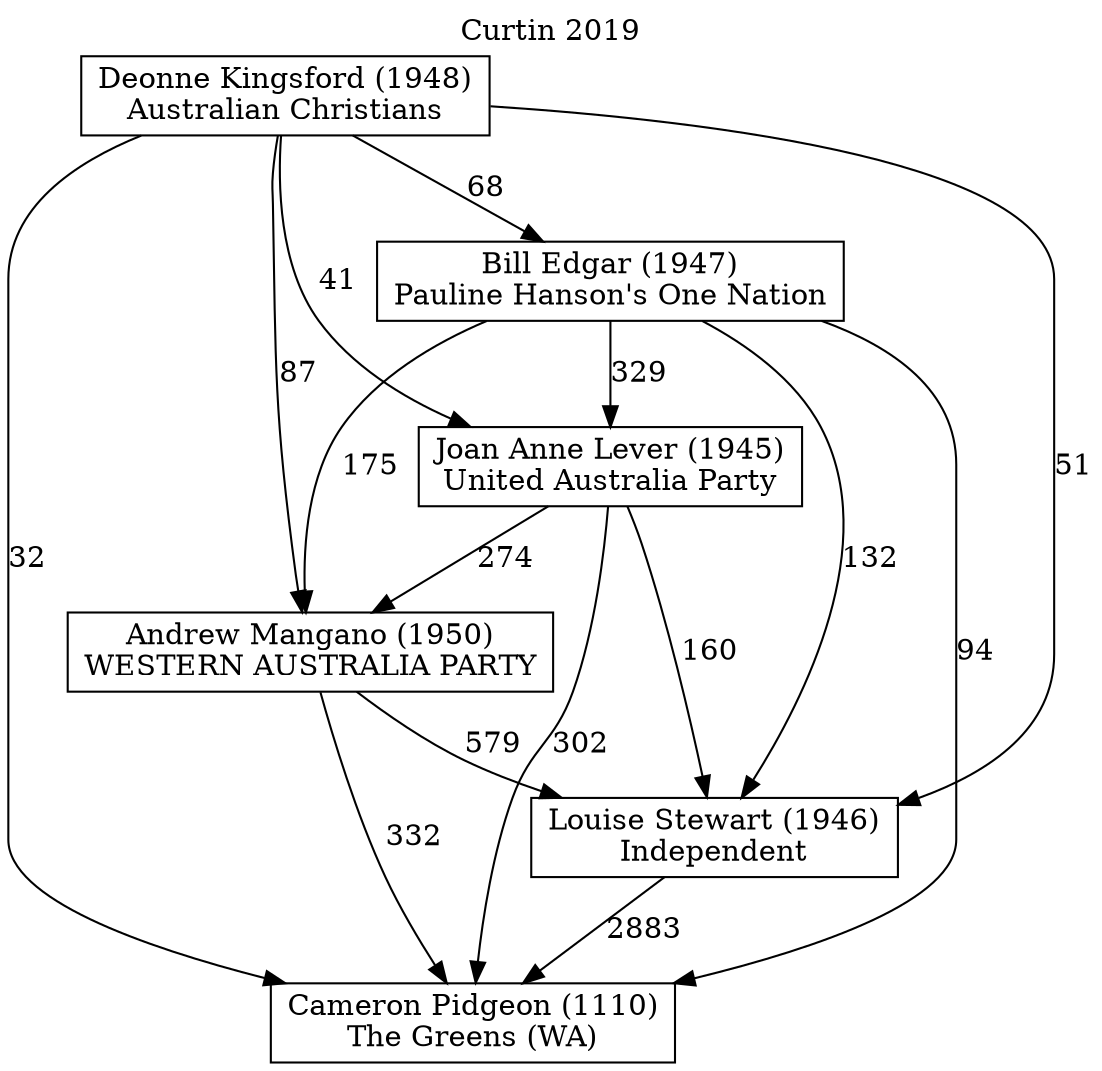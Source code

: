// House preference flow
digraph "Cameron Pidgeon (1110)_Curtin_2019" {
	graph [label="Curtin 2019" labelloc=t mclimit=10]
	node [shape=box]
	"Cameron Pidgeon (1110)" [label="Cameron Pidgeon (1110)
The Greens (WA)"]
	"Louise Stewart (1946)" [label="Louise Stewart (1946)
Independent"]
	"Andrew Mangano (1950)" [label="Andrew Mangano (1950)
WESTERN AUSTRALIA PARTY"]
	"Joan Anne Lever (1945)" [label="Joan Anne Lever (1945)
United Australia Party"]
	"Bill Edgar (1947)" [label="Bill Edgar (1947)
Pauline Hanson's One Nation"]
	"Deonne Kingsford (1948)" [label="Deonne Kingsford (1948)
Australian Christians"]
	"Cameron Pidgeon (1110)" [label="Cameron Pidgeon (1110)
The Greens (WA)"]
	"Andrew Mangano (1950)" [label="Andrew Mangano (1950)
WESTERN AUSTRALIA PARTY"]
	"Joan Anne Lever (1945)" [label="Joan Anne Lever (1945)
United Australia Party"]
	"Bill Edgar (1947)" [label="Bill Edgar (1947)
Pauline Hanson's One Nation"]
	"Deonne Kingsford (1948)" [label="Deonne Kingsford (1948)
Australian Christians"]
	"Cameron Pidgeon (1110)" [label="Cameron Pidgeon (1110)
The Greens (WA)"]
	"Joan Anne Lever (1945)" [label="Joan Anne Lever (1945)
United Australia Party"]
	"Bill Edgar (1947)" [label="Bill Edgar (1947)
Pauline Hanson's One Nation"]
	"Deonne Kingsford (1948)" [label="Deonne Kingsford (1948)
Australian Christians"]
	"Cameron Pidgeon (1110)" [label="Cameron Pidgeon (1110)
The Greens (WA)"]
	"Bill Edgar (1947)" [label="Bill Edgar (1947)
Pauline Hanson's One Nation"]
	"Deonne Kingsford (1948)" [label="Deonne Kingsford (1948)
Australian Christians"]
	"Cameron Pidgeon (1110)" [label="Cameron Pidgeon (1110)
The Greens (WA)"]
	"Deonne Kingsford (1948)" [label="Deonne Kingsford (1948)
Australian Christians"]
	"Deonne Kingsford (1948)" [label="Deonne Kingsford (1948)
Australian Christians"]
	"Bill Edgar (1947)" [label="Bill Edgar (1947)
Pauline Hanson's One Nation"]
	"Deonne Kingsford (1948)" [label="Deonne Kingsford (1948)
Australian Christians"]
	"Deonne Kingsford (1948)" [label="Deonne Kingsford (1948)
Australian Christians"]
	"Joan Anne Lever (1945)" [label="Joan Anne Lever (1945)
United Australia Party"]
	"Bill Edgar (1947)" [label="Bill Edgar (1947)
Pauline Hanson's One Nation"]
	"Deonne Kingsford (1948)" [label="Deonne Kingsford (1948)
Australian Christians"]
	"Joan Anne Lever (1945)" [label="Joan Anne Lever (1945)
United Australia Party"]
	"Deonne Kingsford (1948)" [label="Deonne Kingsford (1948)
Australian Christians"]
	"Deonne Kingsford (1948)" [label="Deonne Kingsford (1948)
Australian Christians"]
	"Bill Edgar (1947)" [label="Bill Edgar (1947)
Pauline Hanson's One Nation"]
	"Deonne Kingsford (1948)" [label="Deonne Kingsford (1948)
Australian Christians"]
	"Deonne Kingsford (1948)" [label="Deonne Kingsford (1948)
Australian Christians"]
	"Andrew Mangano (1950)" [label="Andrew Mangano (1950)
WESTERN AUSTRALIA PARTY"]
	"Joan Anne Lever (1945)" [label="Joan Anne Lever (1945)
United Australia Party"]
	"Bill Edgar (1947)" [label="Bill Edgar (1947)
Pauline Hanson's One Nation"]
	"Deonne Kingsford (1948)" [label="Deonne Kingsford (1948)
Australian Christians"]
	"Andrew Mangano (1950)" [label="Andrew Mangano (1950)
WESTERN AUSTRALIA PARTY"]
	"Bill Edgar (1947)" [label="Bill Edgar (1947)
Pauline Hanson's One Nation"]
	"Deonne Kingsford (1948)" [label="Deonne Kingsford (1948)
Australian Christians"]
	"Andrew Mangano (1950)" [label="Andrew Mangano (1950)
WESTERN AUSTRALIA PARTY"]
	"Deonne Kingsford (1948)" [label="Deonne Kingsford (1948)
Australian Christians"]
	"Deonne Kingsford (1948)" [label="Deonne Kingsford (1948)
Australian Christians"]
	"Bill Edgar (1947)" [label="Bill Edgar (1947)
Pauline Hanson's One Nation"]
	"Deonne Kingsford (1948)" [label="Deonne Kingsford (1948)
Australian Christians"]
	"Deonne Kingsford (1948)" [label="Deonne Kingsford (1948)
Australian Christians"]
	"Joan Anne Lever (1945)" [label="Joan Anne Lever (1945)
United Australia Party"]
	"Bill Edgar (1947)" [label="Bill Edgar (1947)
Pauline Hanson's One Nation"]
	"Deonne Kingsford (1948)" [label="Deonne Kingsford (1948)
Australian Christians"]
	"Joan Anne Lever (1945)" [label="Joan Anne Lever (1945)
United Australia Party"]
	"Deonne Kingsford (1948)" [label="Deonne Kingsford (1948)
Australian Christians"]
	"Deonne Kingsford (1948)" [label="Deonne Kingsford (1948)
Australian Christians"]
	"Bill Edgar (1947)" [label="Bill Edgar (1947)
Pauline Hanson's One Nation"]
	"Deonne Kingsford (1948)" [label="Deonne Kingsford (1948)
Australian Christians"]
	"Deonne Kingsford (1948)" [label="Deonne Kingsford (1948)
Australian Christians"]
	"Louise Stewart (1946)" [label="Louise Stewart (1946)
Independent"]
	"Andrew Mangano (1950)" [label="Andrew Mangano (1950)
WESTERN AUSTRALIA PARTY"]
	"Joan Anne Lever (1945)" [label="Joan Anne Lever (1945)
United Australia Party"]
	"Bill Edgar (1947)" [label="Bill Edgar (1947)
Pauline Hanson's One Nation"]
	"Deonne Kingsford (1948)" [label="Deonne Kingsford (1948)
Australian Christians"]
	"Louise Stewart (1946)" [label="Louise Stewart (1946)
Independent"]
	"Joan Anne Lever (1945)" [label="Joan Anne Lever (1945)
United Australia Party"]
	"Bill Edgar (1947)" [label="Bill Edgar (1947)
Pauline Hanson's One Nation"]
	"Deonne Kingsford (1948)" [label="Deonne Kingsford (1948)
Australian Christians"]
	"Louise Stewart (1946)" [label="Louise Stewart (1946)
Independent"]
	"Bill Edgar (1947)" [label="Bill Edgar (1947)
Pauline Hanson's One Nation"]
	"Deonne Kingsford (1948)" [label="Deonne Kingsford (1948)
Australian Christians"]
	"Louise Stewart (1946)" [label="Louise Stewart (1946)
Independent"]
	"Deonne Kingsford (1948)" [label="Deonne Kingsford (1948)
Australian Christians"]
	"Deonne Kingsford (1948)" [label="Deonne Kingsford (1948)
Australian Christians"]
	"Bill Edgar (1947)" [label="Bill Edgar (1947)
Pauline Hanson's One Nation"]
	"Deonne Kingsford (1948)" [label="Deonne Kingsford (1948)
Australian Christians"]
	"Deonne Kingsford (1948)" [label="Deonne Kingsford (1948)
Australian Christians"]
	"Joan Anne Lever (1945)" [label="Joan Anne Lever (1945)
United Australia Party"]
	"Bill Edgar (1947)" [label="Bill Edgar (1947)
Pauline Hanson's One Nation"]
	"Deonne Kingsford (1948)" [label="Deonne Kingsford (1948)
Australian Christians"]
	"Joan Anne Lever (1945)" [label="Joan Anne Lever (1945)
United Australia Party"]
	"Deonne Kingsford (1948)" [label="Deonne Kingsford (1948)
Australian Christians"]
	"Deonne Kingsford (1948)" [label="Deonne Kingsford (1948)
Australian Christians"]
	"Bill Edgar (1947)" [label="Bill Edgar (1947)
Pauline Hanson's One Nation"]
	"Deonne Kingsford (1948)" [label="Deonne Kingsford (1948)
Australian Christians"]
	"Deonne Kingsford (1948)" [label="Deonne Kingsford (1948)
Australian Christians"]
	"Andrew Mangano (1950)" [label="Andrew Mangano (1950)
WESTERN AUSTRALIA PARTY"]
	"Joan Anne Lever (1945)" [label="Joan Anne Lever (1945)
United Australia Party"]
	"Bill Edgar (1947)" [label="Bill Edgar (1947)
Pauline Hanson's One Nation"]
	"Deonne Kingsford (1948)" [label="Deonne Kingsford (1948)
Australian Christians"]
	"Andrew Mangano (1950)" [label="Andrew Mangano (1950)
WESTERN AUSTRALIA PARTY"]
	"Bill Edgar (1947)" [label="Bill Edgar (1947)
Pauline Hanson's One Nation"]
	"Deonne Kingsford (1948)" [label="Deonne Kingsford (1948)
Australian Christians"]
	"Andrew Mangano (1950)" [label="Andrew Mangano (1950)
WESTERN AUSTRALIA PARTY"]
	"Deonne Kingsford (1948)" [label="Deonne Kingsford (1948)
Australian Christians"]
	"Deonne Kingsford (1948)" [label="Deonne Kingsford (1948)
Australian Christians"]
	"Bill Edgar (1947)" [label="Bill Edgar (1947)
Pauline Hanson's One Nation"]
	"Deonne Kingsford (1948)" [label="Deonne Kingsford (1948)
Australian Christians"]
	"Deonne Kingsford (1948)" [label="Deonne Kingsford (1948)
Australian Christians"]
	"Joan Anne Lever (1945)" [label="Joan Anne Lever (1945)
United Australia Party"]
	"Bill Edgar (1947)" [label="Bill Edgar (1947)
Pauline Hanson's One Nation"]
	"Deonne Kingsford (1948)" [label="Deonne Kingsford (1948)
Australian Christians"]
	"Joan Anne Lever (1945)" [label="Joan Anne Lever (1945)
United Australia Party"]
	"Deonne Kingsford (1948)" [label="Deonne Kingsford (1948)
Australian Christians"]
	"Deonne Kingsford (1948)" [label="Deonne Kingsford (1948)
Australian Christians"]
	"Bill Edgar (1947)" [label="Bill Edgar (1947)
Pauline Hanson's One Nation"]
	"Deonne Kingsford (1948)" [label="Deonne Kingsford (1948)
Australian Christians"]
	"Deonne Kingsford (1948)" [label="Deonne Kingsford (1948)
Australian Christians"]
	"Louise Stewart (1946)" -> "Cameron Pidgeon (1110)" [label=2883]
	"Andrew Mangano (1950)" -> "Louise Stewart (1946)" [label=579]
	"Joan Anne Lever (1945)" -> "Andrew Mangano (1950)" [label=274]
	"Bill Edgar (1947)" -> "Joan Anne Lever (1945)" [label=329]
	"Deonne Kingsford (1948)" -> "Bill Edgar (1947)" [label=68]
	"Andrew Mangano (1950)" -> "Cameron Pidgeon (1110)" [label=332]
	"Joan Anne Lever (1945)" -> "Cameron Pidgeon (1110)" [label=302]
	"Bill Edgar (1947)" -> "Cameron Pidgeon (1110)" [label=94]
	"Deonne Kingsford (1948)" -> "Cameron Pidgeon (1110)" [label=32]
	"Deonne Kingsford (1948)" -> "Joan Anne Lever (1945)" [label=41]
	"Bill Edgar (1947)" -> "Andrew Mangano (1950)" [label=175]
	"Deonne Kingsford (1948)" -> "Andrew Mangano (1950)" [label=87]
	"Joan Anne Lever (1945)" -> "Louise Stewart (1946)" [label=160]
	"Bill Edgar (1947)" -> "Louise Stewart (1946)" [label=132]
	"Deonne Kingsford (1948)" -> "Louise Stewart (1946)" [label=51]
}
